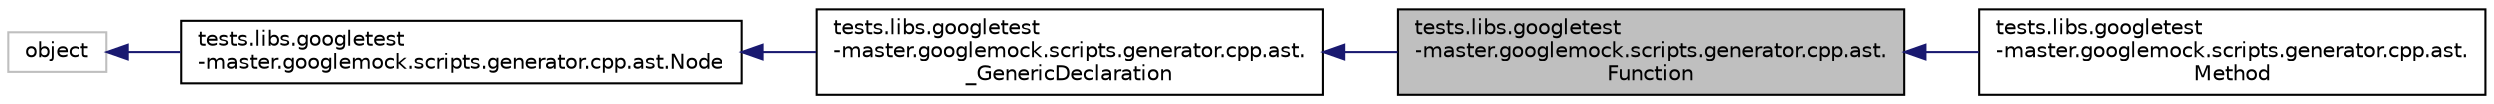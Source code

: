 digraph "tests.libs.googletest-master.googlemock.scripts.generator.cpp.ast.Function"
{
  edge [fontname="Helvetica",fontsize="10",labelfontname="Helvetica",labelfontsize="10"];
  node [fontname="Helvetica",fontsize="10",shape=record];
  rankdir="LR";
  Node0 [label="tests.libs.googletest\l-master.googlemock.scripts.generator.cpp.ast.\lFunction",height=0.2,width=0.4,color="black", fillcolor="grey75", style="filled", fontcolor="black"];
  Node1 -> Node0 [dir="back",color="midnightblue",fontsize="10",style="solid"];
  Node1 [label="tests.libs.googletest\l-master.googlemock.scripts.generator.cpp.ast.\l_GenericDeclaration",height=0.2,width=0.4,color="black", fillcolor="white", style="filled",URL="$classtests_1_1libs_1_1googletest-master_1_1googlemock_1_1scripts_1_1generator_1_1cpp_1_1ast_1_1__GenericDeclaration.html"];
  Node2 -> Node1 [dir="back",color="midnightblue",fontsize="10",style="solid"];
  Node2 [label="tests.libs.googletest\l-master.googlemock.scripts.generator.cpp.ast.Node",height=0.2,width=0.4,color="black", fillcolor="white", style="filled",URL="$classtests_1_1libs_1_1googletest-master_1_1googlemock_1_1scripts_1_1generator_1_1cpp_1_1ast_1_1Node.html"];
  Node3 -> Node2 [dir="back",color="midnightblue",fontsize="10",style="solid"];
  Node3 [label="object",height=0.2,width=0.4,color="grey75", fillcolor="white", style="filled"];
  Node0 -> Node4 [dir="back",color="midnightblue",fontsize="10",style="solid"];
  Node4 [label="tests.libs.googletest\l-master.googlemock.scripts.generator.cpp.ast.\lMethod",height=0.2,width=0.4,color="black", fillcolor="white", style="filled",URL="$classtests_1_1libs_1_1googletest-master_1_1googlemock_1_1scripts_1_1generator_1_1cpp_1_1ast_1_1Method.html"];
}
